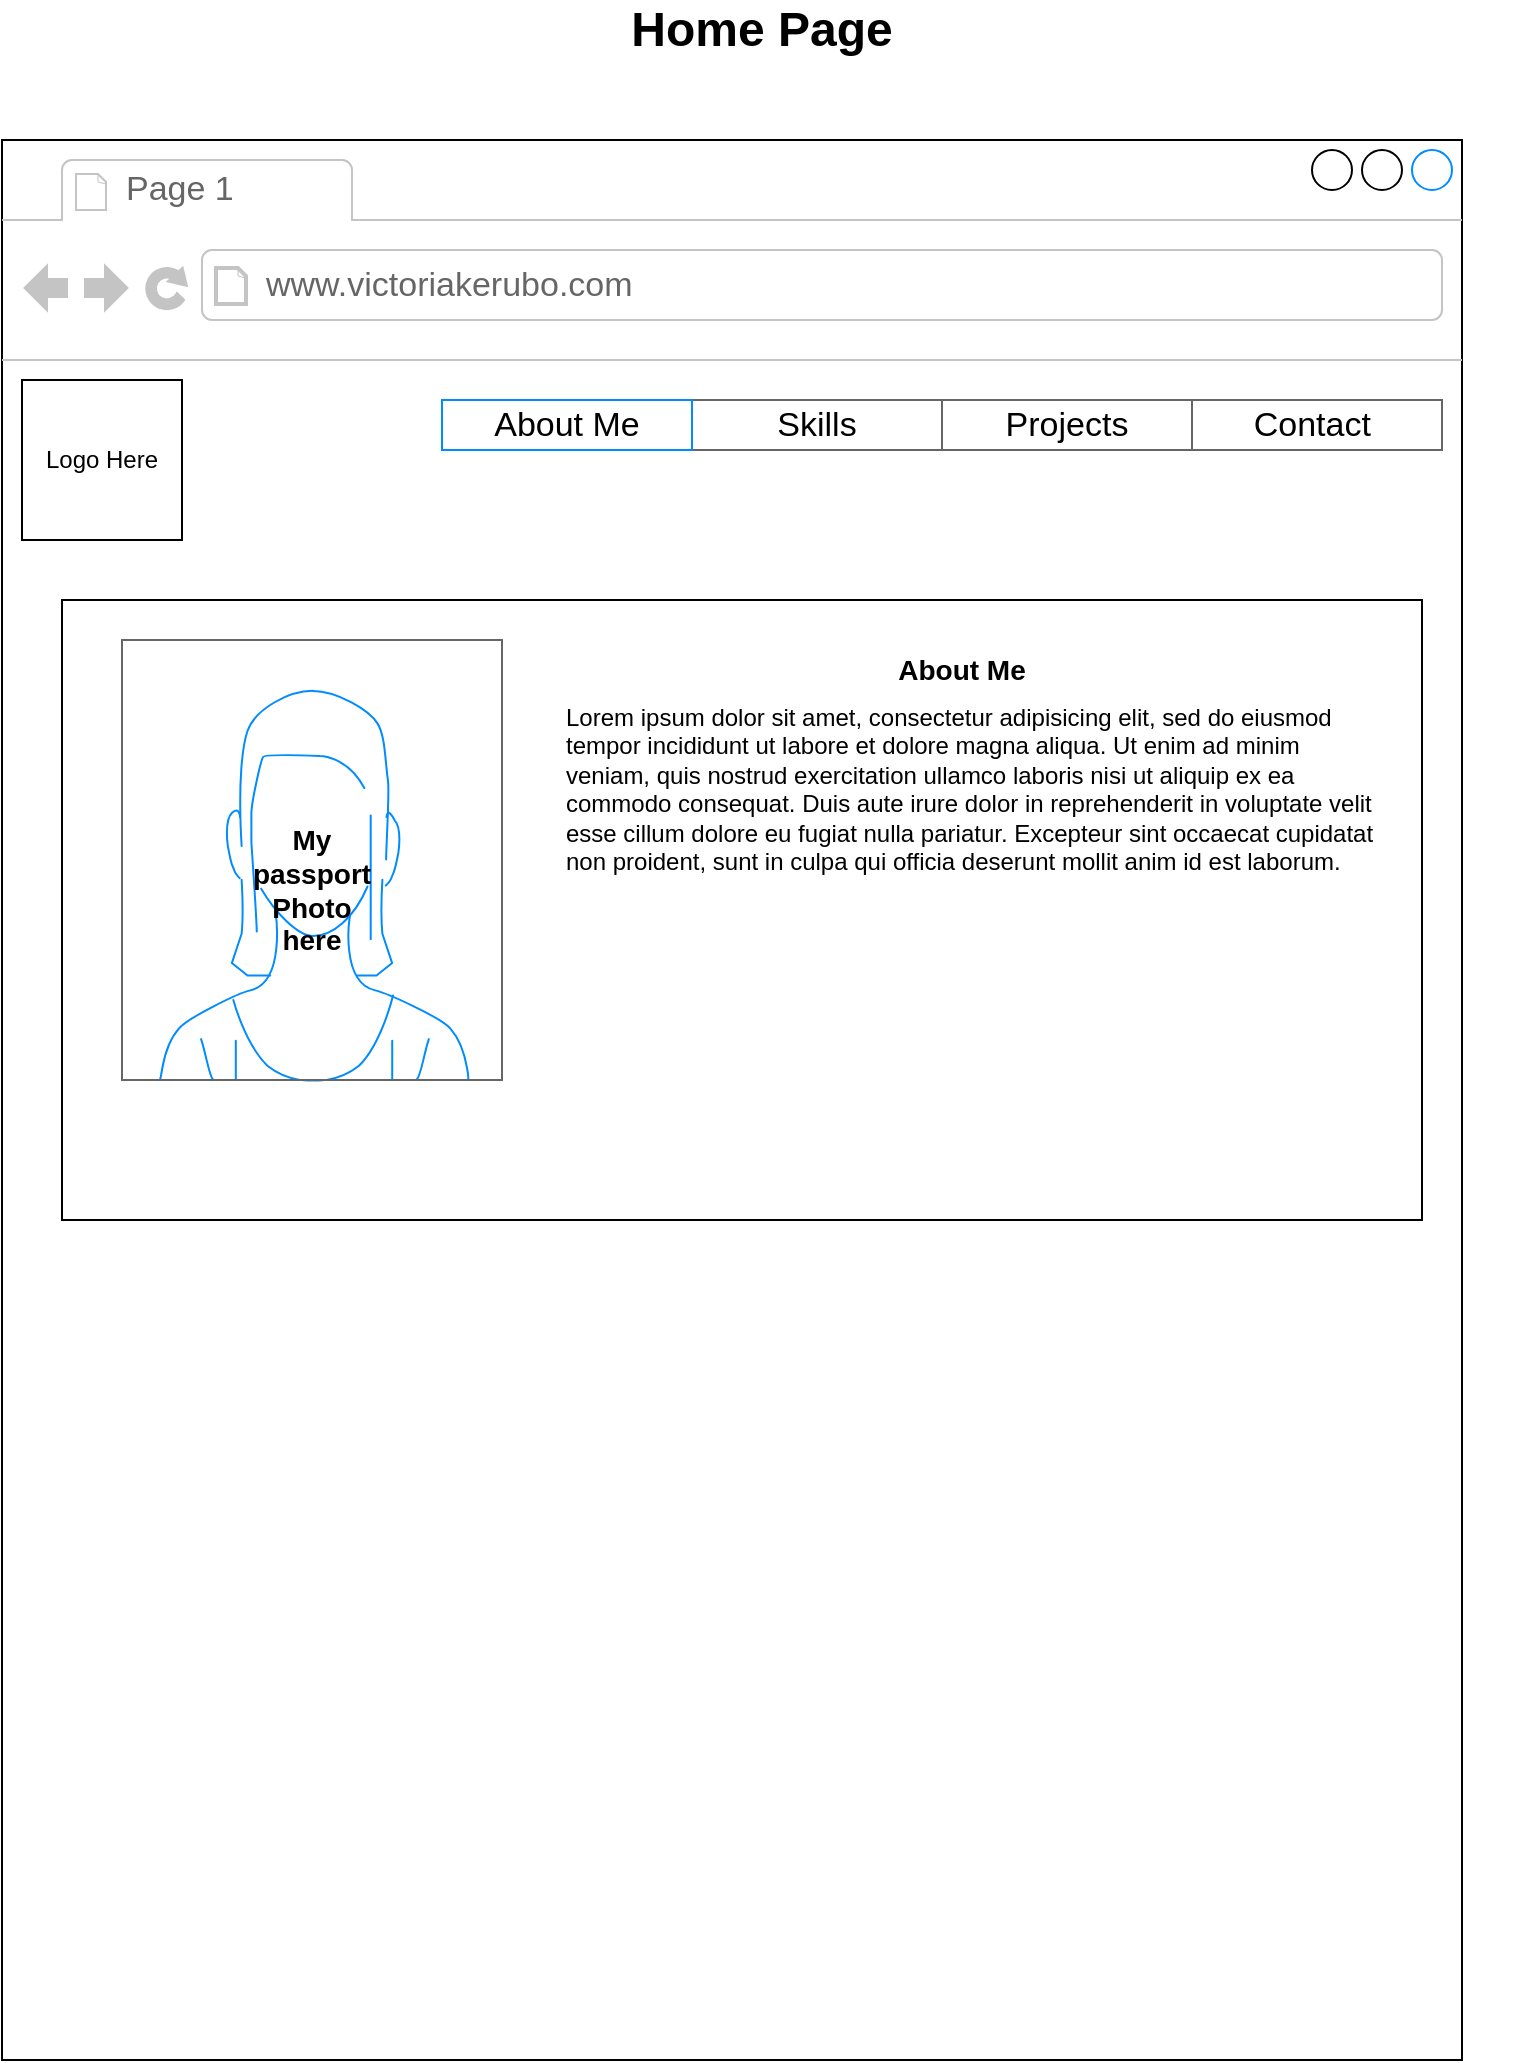 <mxfile version="22.0.4" type="github">
  <diagram name="Page-1" id="7amVZ6KSDGD1u89e_LFA">
    <mxGraphModel dx="880" dy="446" grid="1" gridSize="10" guides="1" tooltips="1" connect="1" arrows="1" fold="1" page="1" pageScale="1" pageWidth="827" pageHeight="1169" math="0" shadow="0">
      <root>
        <mxCell id="0" />
        <mxCell id="1" parent="0" />
        <mxCell id="tf3LmXAqshwiVg0esquZ-1" value="" style="strokeWidth=1;shadow=0;dashed=0;align=center;html=1;shape=mxgraph.mockup.containers.browserWindow;rSize=0;strokeColor=default;strokeColor2=#008cff;strokeColor3=#c4c4c4;mainText=,;recursiveResize=0;" vertex="1" parent="1">
          <mxGeometry x="40" y="120" width="730" height="960" as="geometry" />
        </mxCell>
        <mxCell id="tf3LmXAqshwiVg0esquZ-2" value="Page 1" style="strokeWidth=1;shadow=0;dashed=0;align=center;html=1;shape=mxgraph.mockup.containers.anchor;fontSize=17;fontColor=#666666;align=left;whiteSpace=wrap;" vertex="1" parent="tf3LmXAqshwiVg0esquZ-1">
          <mxGeometry x="60" y="12" width="110" height="26" as="geometry" />
        </mxCell>
        <mxCell id="tf3LmXAqshwiVg0esquZ-3" value="www.victoriakerubo.com" style="strokeWidth=1;shadow=0;dashed=0;align=center;html=1;shape=mxgraph.mockup.containers.anchor;rSize=0;fontSize=17;fontColor=#666666;align=left;" vertex="1" parent="tf3LmXAqshwiVg0esquZ-1">
          <mxGeometry x="130" y="60" width="250" height="26" as="geometry" />
        </mxCell>
        <mxCell id="tf3LmXAqshwiVg0esquZ-28" value="" style="strokeWidth=1;shadow=0;dashed=0;align=center;html=1;shape=mxgraph.mockup.text.rrect;rSize=0;strokeColor=#666666;fontColor=#000000;labelBackgroundColor=none;labelBorderColor=#000000;" vertex="1" parent="tf3LmXAqshwiVg0esquZ-1">
          <mxGeometry x="220" y="130" width="500" height="25" as="geometry" />
        </mxCell>
        <mxCell id="tf3LmXAqshwiVg0esquZ-29" value="&lt;font color=&quot;#000000&quot;&gt;Skills&lt;/font&gt;" style="strokeColor=inherit;fillColor=inherit;gradientColor=inherit;strokeWidth=1;shadow=0;dashed=0;align=center;html=1;shape=mxgraph.mockup.text.rrect;rSize=0;fontSize=17;fontColor=#0000ff;whiteSpace=wrap;" vertex="1" parent="tf3LmXAqshwiVg0esquZ-28">
          <mxGeometry x="125" width="125" height="25" as="geometry" />
        </mxCell>
        <mxCell id="tf3LmXAqshwiVg0esquZ-30" value="&lt;font color=&quot;#000000&quot;&gt;Projects&lt;/font&gt;" style="strokeColor=inherit;fillColor=inherit;gradientColor=inherit;strokeWidth=1;shadow=0;dashed=0;align=center;html=1;shape=mxgraph.mockup.text.rrect;rSize=0;fontSize=17;fontColor=#0000ff;whiteSpace=wrap;" vertex="1" parent="tf3LmXAqshwiVg0esquZ-28">
          <mxGeometry x="250" width="125" height="25" as="geometry" />
        </mxCell>
        <mxCell id="tf3LmXAqshwiVg0esquZ-31" value="&lt;font color=&quot;#000000&quot;&gt;Contact&amp;nbsp;&lt;/font&gt;" style="strokeColor=inherit;fillColor=inherit;gradientColor=inherit;strokeWidth=1;shadow=0;dashed=0;align=center;html=1;shape=mxgraph.mockup.text.rrect;rSize=0;fontSize=17;fontColor=#0000ff;whiteSpace=wrap;" vertex="1" parent="tf3LmXAqshwiVg0esquZ-28">
          <mxGeometry x="375" width="125" height="25" as="geometry" />
        </mxCell>
        <mxCell id="tf3LmXAqshwiVg0esquZ-32" value="&lt;font color=&quot;#000000&quot;&gt;About Me&lt;/font&gt;" style="strokeWidth=1;shadow=0;dashed=0;align=center;shape=mxgraph.mockup.text.rrect;rSize=0;fontSize=17;fontColor=#ffffff;fillColor=none;strokeColor=#008cff;html=1;whiteSpace=wrap;labelBackgroundColor=none;" vertex="1" parent="tf3LmXAqshwiVg0esquZ-28">
          <mxGeometry width="125" height="25" as="geometry" />
        </mxCell>
        <mxCell id="tf3LmXAqshwiVg0esquZ-34" value="" style="whiteSpace=wrap;html=1;aspect=fixed;" vertex="1" parent="tf3LmXAqshwiVg0esquZ-1">
          <mxGeometry x="10" y="120" width="80" height="80" as="geometry" />
        </mxCell>
        <mxCell id="tf3LmXAqshwiVg0esquZ-35" value="Logo Here" style="text;html=1;strokeColor=none;fillColor=none;align=center;verticalAlign=middle;whiteSpace=wrap;rounded=0;" vertex="1" parent="tf3LmXAqshwiVg0esquZ-1">
          <mxGeometry x="20" y="145" width="60" height="30" as="geometry" />
        </mxCell>
        <mxCell id="tf3LmXAqshwiVg0esquZ-4" value="&lt;b&gt;&lt;font style=&quot;font-size: 24px;&quot;&gt;Home Page&lt;/font&gt;&lt;/b&gt;" style="text;html=1;strokeColor=none;fillColor=none;align=center;verticalAlign=middle;whiteSpace=wrap;rounded=0;" vertex="1" parent="1">
          <mxGeometry x="40" y="50" width="760" height="30" as="geometry" />
        </mxCell>
        <mxCell id="tf3LmXAqshwiVg0esquZ-36" value="" style="rounded=0;whiteSpace=wrap;html=1;labelBackgroundColor=#000000;" vertex="1" parent="1">
          <mxGeometry x="70" y="350" width="680" height="310" as="geometry" />
        </mxCell>
        <mxCell id="tf3LmXAqshwiVg0esquZ-38" value="" style="verticalLabelPosition=bottom;shadow=0;dashed=0;align=center;html=1;verticalAlign=top;strokeWidth=1;shape=mxgraph.mockup.containers.userFemale;strokeColor=#666666;strokeColor2=#008cff;" vertex="1" parent="1">
          <mxGeometry x="100" y="370" width="190" height="220" as="geometry" />
        </mxCell>
        <mxCell id="tf3LmXAqshwiVg0esquZ-39" value="&lt;b&gt;&lt;font style=&quot;font-size: 14px;&quot;&gt;My passport Photo here&lt;/font&gt;&lt;/b&gt;" style="text;html=1;strokeColor=none;fillColor=none;align=center;verticalAlign=middle;whiteSpace=wrap;rounded=0;" vertex="1" parent="1">
          <mxGeometry x="165" y="480" width="60" height="30" as="geometry" />
        </mxCell>
        <mxCell id="tf3LmXAqshwiVg0esquZ-40" value="&lt;font style=&quot;font-size: 14px;&quot;&gt;&lt;b&gt;About Me&lt;/b&gt;&lt;/font&gt;" style="text;html=1;strokeColor=none;fillColor=none;align=center;verticalAlign=middle;whiteSpace=wrap;rounded=0;" vertex="1" parent="1">
          <mxGeometry x="480" y="370" width="80" height="30" as="geometry" />
        </mxCell>
        <mxCell id="tf3LmXAqshwiVg0esquZ-43" value="Lorem ipsum dolor sit amet, consectetur adipisicing elit, sed do eiusmod tempor incididunt ut labore et dolore magna aliqua. Ut enim ad minim veniam, quis nostrud exercitation ullamco laboris nisi ut aliquip ex ea commodo consequat. Duis aute irure dolor in reprehenderit in voluptate velit esse cillum dolore eu fugiat nulla pariatur. Excepteur sint occaecat cupidatat non proident, sunt in culpa qui officia deserunt mollit anim id est laborum.&lt;br&gt;" style="text;spacingTop=-5;whiteSpace=wrap;html=1;align=left;fontSize=12;fontFamily=Helvetica;fillColor=none;strokeColor=none;" vertex="1" parent="1">
          <mxGeometry x="320" y="400" width="410" height="110" as="geometry" />
        </mxCell>
      </root>
    </mxGraphModel>
  </diagram>
</mxfile>
